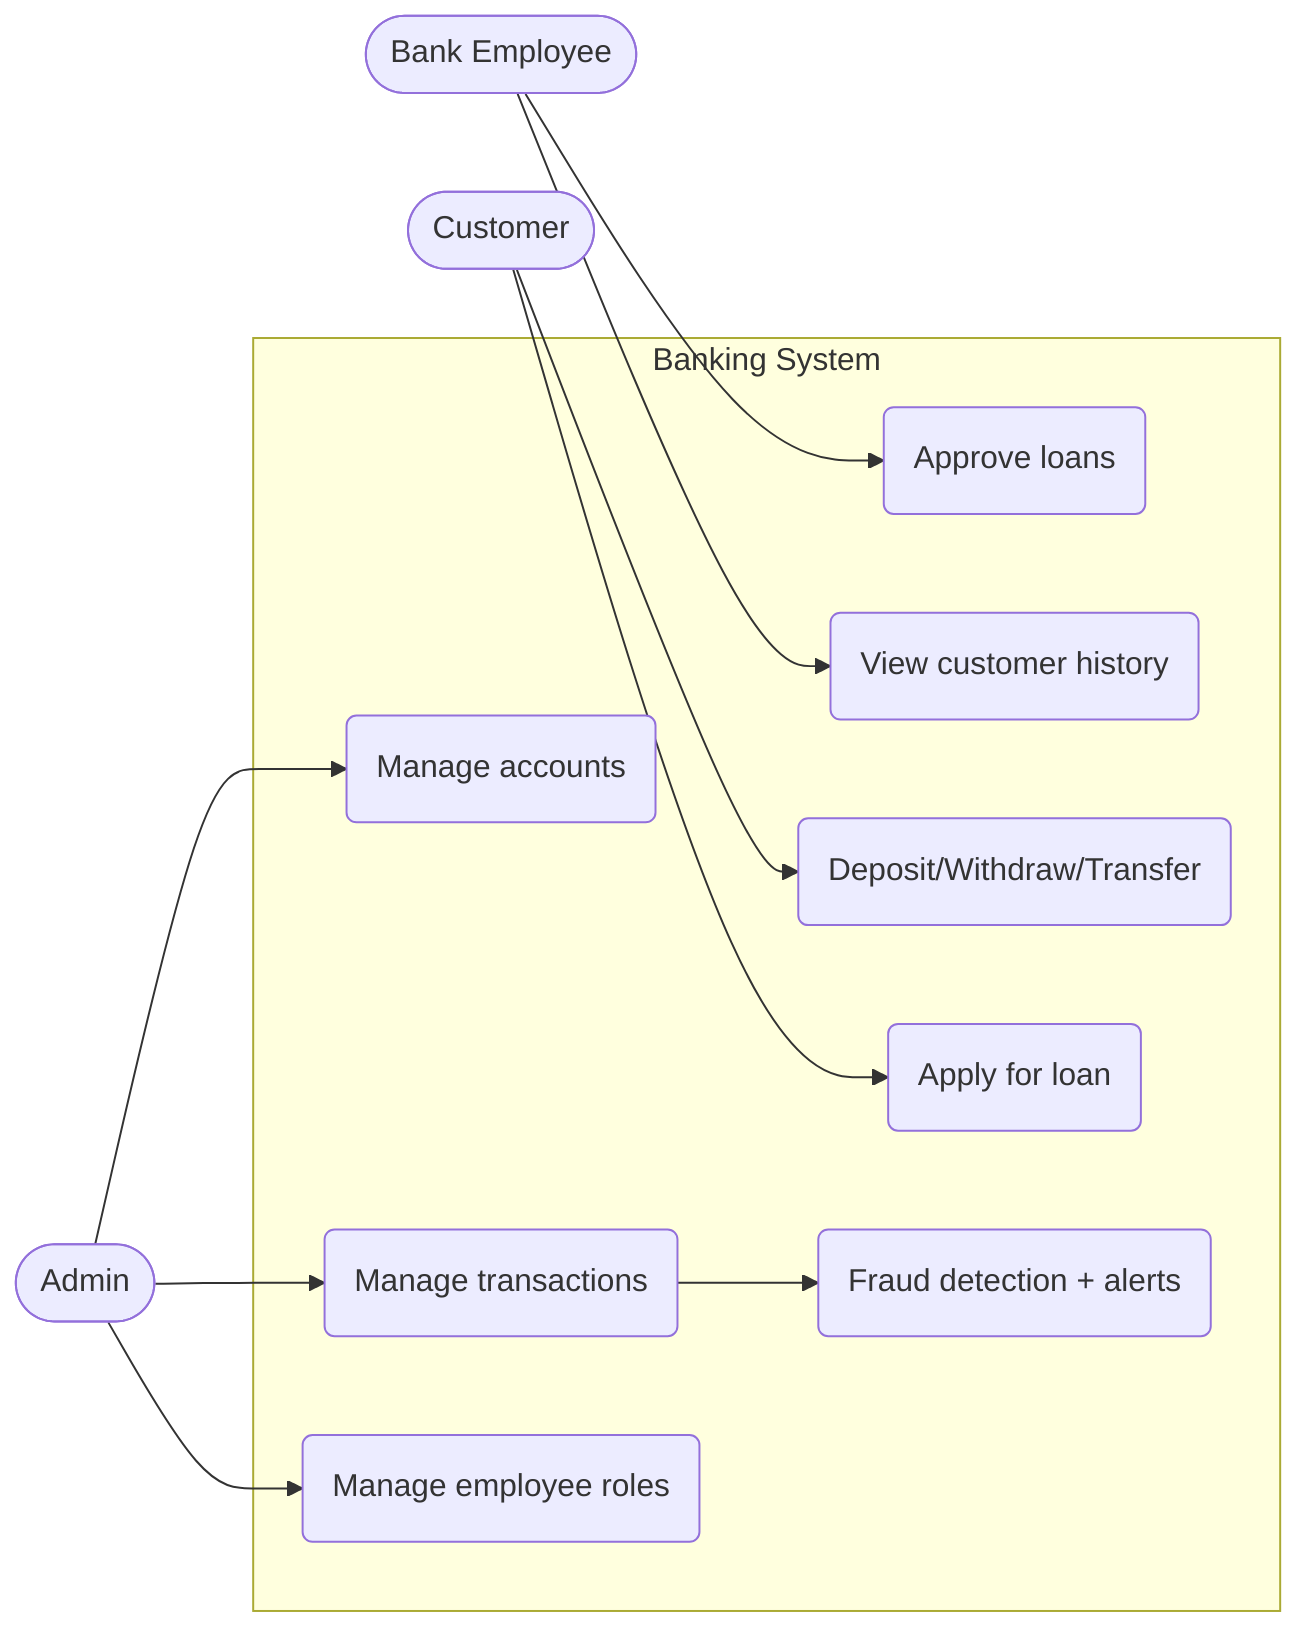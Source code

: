 flowchart LR
  Admin([Admin])
  Emp([Bank Employee])
  Cust([Customer])

  subgraph System[Banking System]
    UC1(Manage accounts)
    UC2(Manage transactions)
    UC3(Manage employee roles)
    UC4(Approve loans)
    UC5(View customer history)
    UC6(Deposit/Withdraw/Transfer)
    UC7(Apply for loan)
    UC8(Fraud detection + alerts)
  end

  Admin --> UC1
  Admin --> UC2
  Admin --> UC3
  Emp --> UC4
  Emp --> UC5
  Cust --> UC6
  Cust --> UC7
  UC2 --> UC8